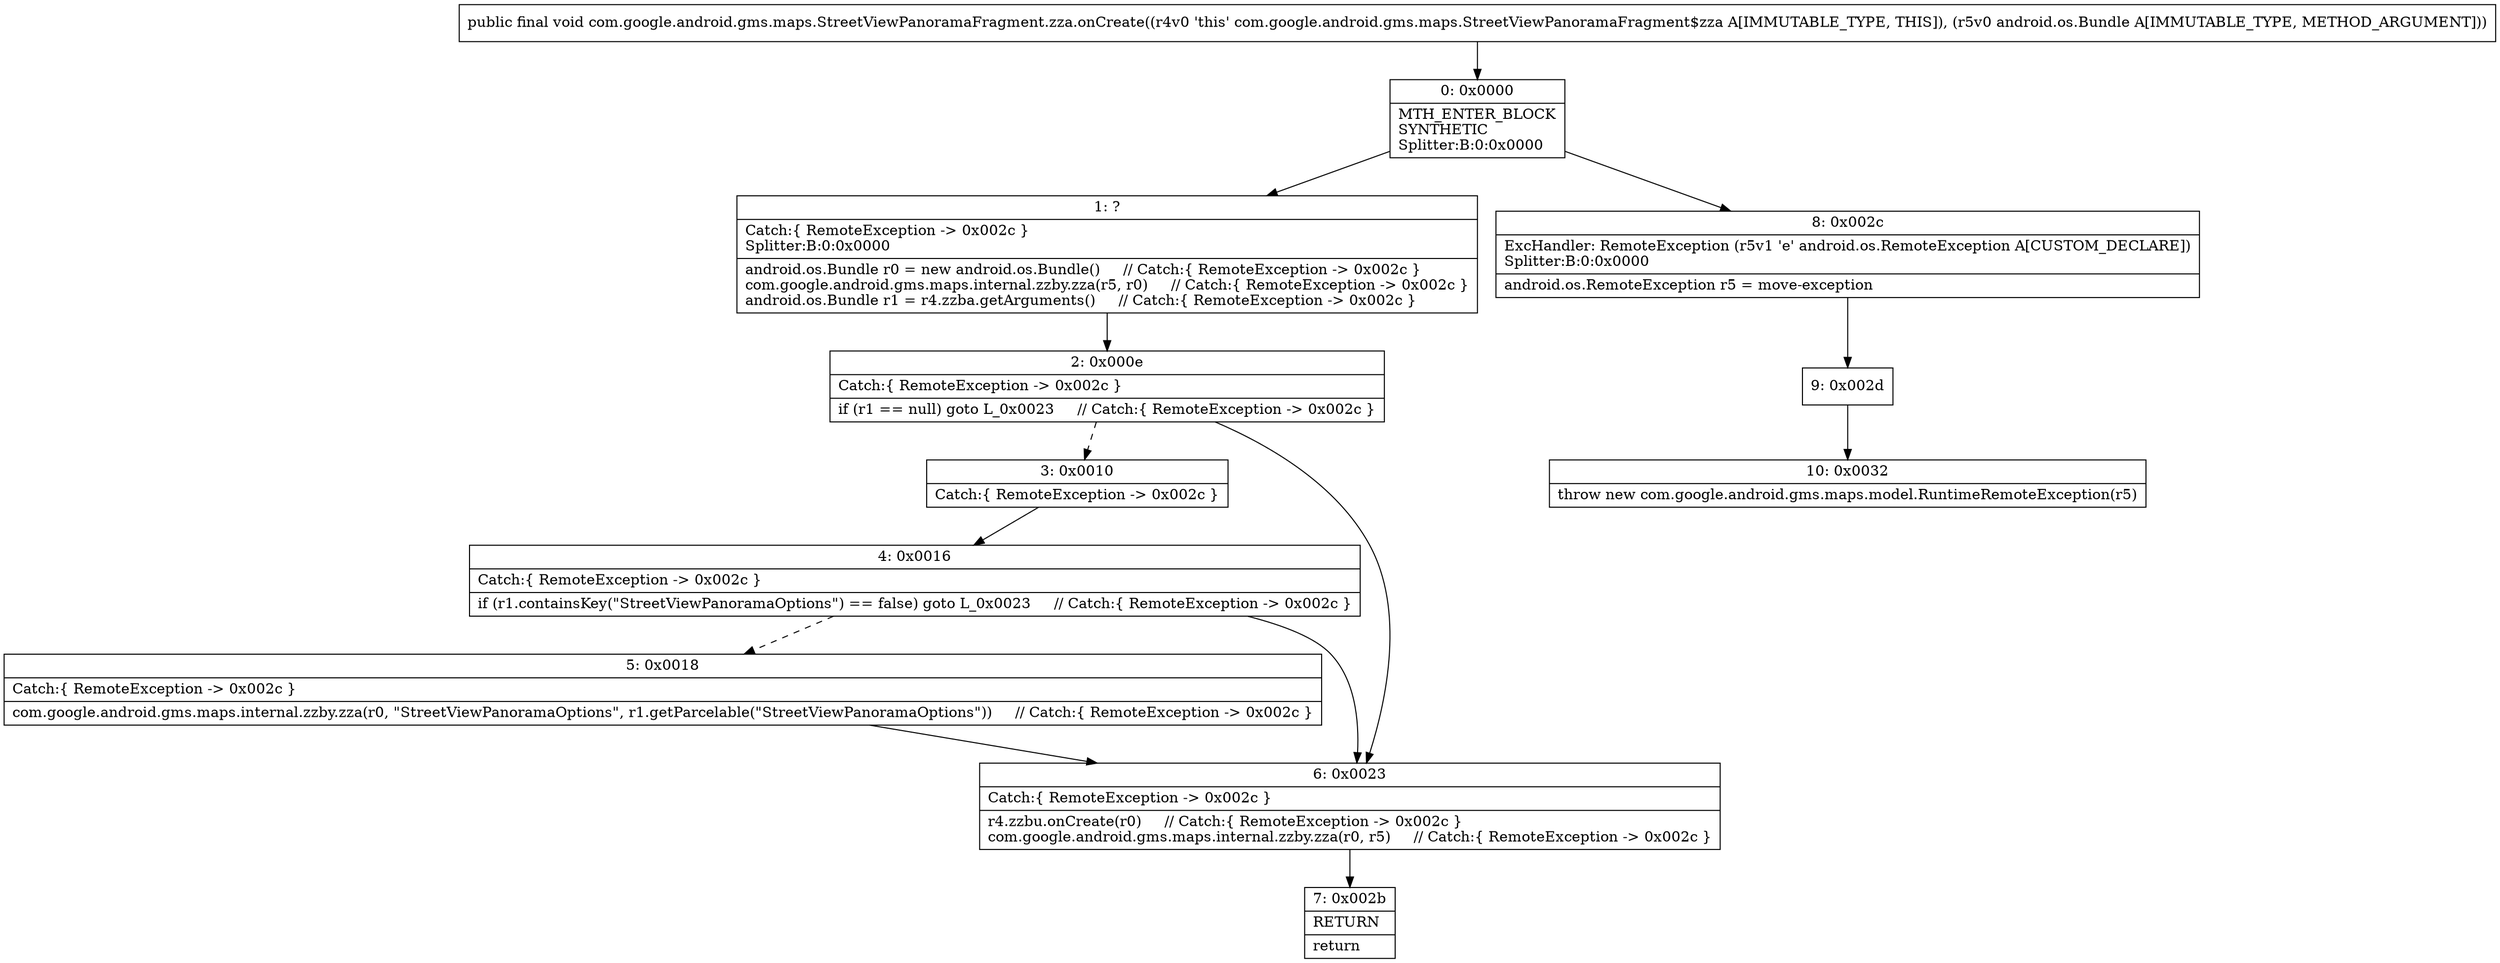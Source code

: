digraph "CFG forcom.google.android.gms.maps.StreetViewPanoramaFragment.zza.onCreate(Landroid\/os\/Bundle;)V" {
Node_0 [shape=record,label="{0\:\ 0x0000|MTH_ENTER_BLOCK\lSYNTHETIC\lSplitter:B:0:0x0000\l}"];
Node_1 [shape=record,label="{1\:\ ?|Catch:\{ RemoteException \-\> 0x002c \}\lSplitter:B:0:0x0000\l|android.os.Bundle r0 = new android.os.Bundle()     \/\/ Catch:\{ RemoteException \-\> 0x002c \}\lcom.google.android.gms.maps.internal.zzby.zza(r5, r0)     \/\/ Catch:\{ RemoteException \-\> 0x002c \}\landroid.os.Bundle r1 = r4.zzba.getArguments()     \/\/ Catch:\{ RemoteException \-\> 0x002c \}\l}"];
Node_2 [shape=record,label="{2\:\ 0x000e|Catch:\{ RemoteException \-\> 0x002c \}\l|if (r1 == null) goto L_0x0023     \/\/ Catch:\{ RemoteException \-\> 0x002c \}\l}"];
Node_3 [shape=record,label="{3\:\ 0x0010|Catch:\{ RemoteException \-\> 0x002c \}\l}"];
Node_4 [shape=record,label="{4\:\ 0x0016|Catch:\{ RemoteException \-\> 0x002c \}\l|if (r1.containsKey(\"StreetViewPanoramaOptions\") == false) goto L_0x0023     \/\/ Catch:\{ RemoteException \-\> 0x002c \}\l}"];
Node_5 [shape=record,label="{5\:\ 0x0018|Catch:\{ RemoteException \-\> 0x002c \}\l|com.google.android.gms.maps.internal.zzby.zza(r0, \"StreetViewPanoramaOptions\", r1.getParcelable(\"StreetViewPanoramaOptions\"))     \/\/ Catch:\{ RemoteException \-\> 0x002c \}\l}"];
Node_6 [shape=record,label="{6\:\ 0x0023|Catch:\{ RemoteException \-\> 0x002c \}\l|r4.zzbu.onCreate(r0)     \/\/ Catch:\{ RemoteException \-\> 0x002c \}\lcom.google.android.gms.maps.internal.zzby.zza(r0, r5)     \/\/ Catch:\{ RemoteException \-\> 0x002c \}\l}"];
Node_7 [shape=record,label="{7\:\ 0x002b|RETURN\l|return\l}"];
Node_8 [shape=record,label="{8\:\ 0x002c|ExcHandler: RemoteException (r5v1 'e' android.os.RemoteException A[CUSTOM_DECLARE])\lSplitter:B:0:0x0000\l|android.os.RemoteException r5 = move\-exception\l}"];
Node_9 [shape=record,label="{9\:\ 0x002d}"];
Node_10 [shape=record,label="{10\:\ 0x0032|throw new com.google.android.gms.maps.model.RuntimeRemoteException(r5)\l}"];
MethodNode[shape=record,label="{public final void com.google.android.gms.maps.StreetViewPanoramaFragment.zza.onCreate((r4v0 'this' com.google.android.gms.maps.StreetViewPanoramaFragment$zza A[IMMUTABLE_TYPE, THIS]), (r5v0 android.os.Bundle A[IMMUTABLE_TYPE, METHOD_ARGUMENT])) }"];
MethodNode -> Node_0;
Node_0 -> Node_1;
Node_0 -> Node_8;
Node_1 -> Node_2;
Node_2 -> Node_3[style=dashed];
Node_2 -> Node_6;
Node_3 -> Node_4;
Node_4 -> Node_5[style=dashed];
Node_4 -> Node_6;
Node_5 -> Node_6;
Node_6 -> Node_7;
Node_8 -> Node_9;
Node_9 -> Node_10;
}

